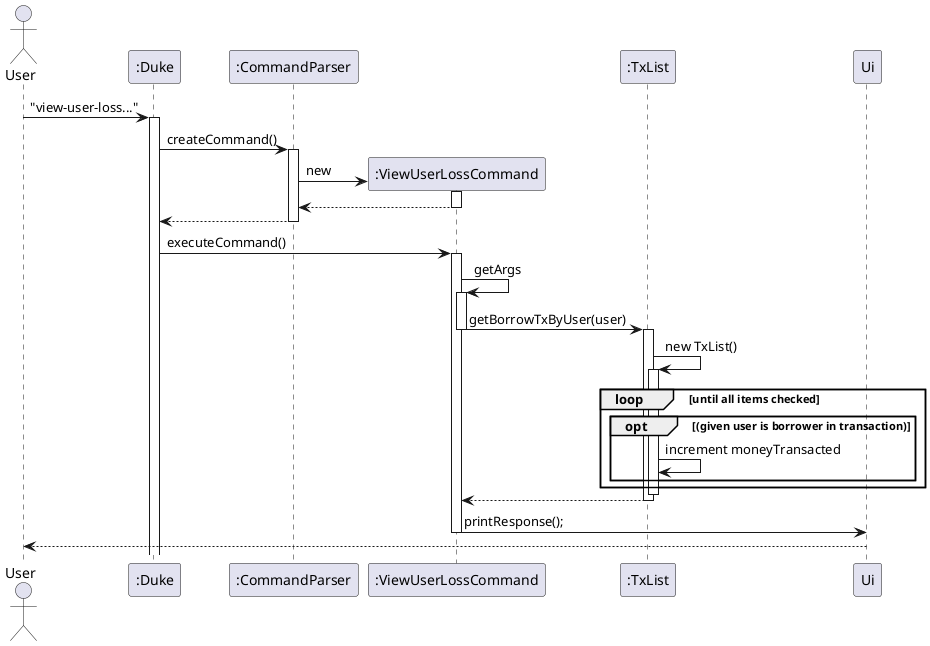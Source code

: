 @startuml
'https://plantuml.com/sequence-diagram

Actor User
"User" -> ":Duke": "view-user-loss..."
activate ":Duke"
":Duke" -> ":CommandParser": createCommand()
activate ":CommandParser"
":CommandParser" -> ":ViewUserLossCommand"**: new
activate ":ViewUserLossCommand"
return
":CommandParser" --> ":Duke"
deactivate

":Duke" -> ":ViewUserLossCommand" : executeCommand()
activate ":ViewUserLossCommand"
":ViewUserLossCommand" -> ":ViewUserLossCommand" : getArgs
activate ":ViewUserLossCommand"
":ViewUserLossCommand" -> ":TxList" : getBorrowTxByUser(user)
deactivate ":ViewUserLossCommand"
activate ":TxList"
":TxList" -> ":TxList" : new TxList()
activate ":TxList"
    loop until all items checked
        opt (given user is borrower in transaction)
            ":TxList" -> ":TxList" : increment moneyTransacted
        end
    end
deactivate ":TxList"
":TxList" --> ":ViewUserLossCommand"
deactivate ":TxList"
":ViewUserLossCommand" -> "Ui": printResponse();
deactivate ":ViewUserLossCommand"
Ui --> User:

@enduml